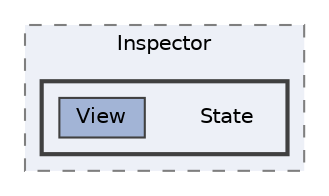 digraph "C:/Users/むずでょ/Documents/Unity Projects/RMU-1-00-00-Research/Assets/RPGMaker/Codebase/Editor/Inspector/State"
{
 // LATEX_PDF_SIZE
  bgcolor="transparent";
  edge [fontname=Helvetica,fontsize=10,labelfontname=Helvetica,labelfontsize=10];
  node [fontname=Helvetica,fontsize=10,shape=box,height=0.2,width=0.4];
  compound=true
  subgraph clusterdir_556927790365328304c22c636a104915 {
    graph [ bgcolor="#edf0f7", pencolor="grey50", label="Inspector", fontname=Helvetica,fontsize=10 style="filled,dashed", URL="dir_556927790365328304c22c636a104915.html",tooltip=""]
  subgraph clusterdir_399c1fb8063d84e338d7eed62b9aee68 {
    graph [ bgcolor="#edf0f7", pencolor="grey25", label="", fontname=Helvetica,fontsize=10 style="filled,bold", URL="dir_399c1fb8063d84e338d7eed62b9aee68.html",tooltip=""]
    dir_399c1fb8063d84e338d7eed62b9aee68 [shape=plaintext, label="State"];
  dir_a72a30bf0b4a496f7267d36bb58a95c5 [label="View", fillcolor="#a2b4d6", color="grey25", style="filled", URL="dir_a72a30bf0b4a496f7267d36bb58a95c5.html",tooltip=""];
  }
  }
}
